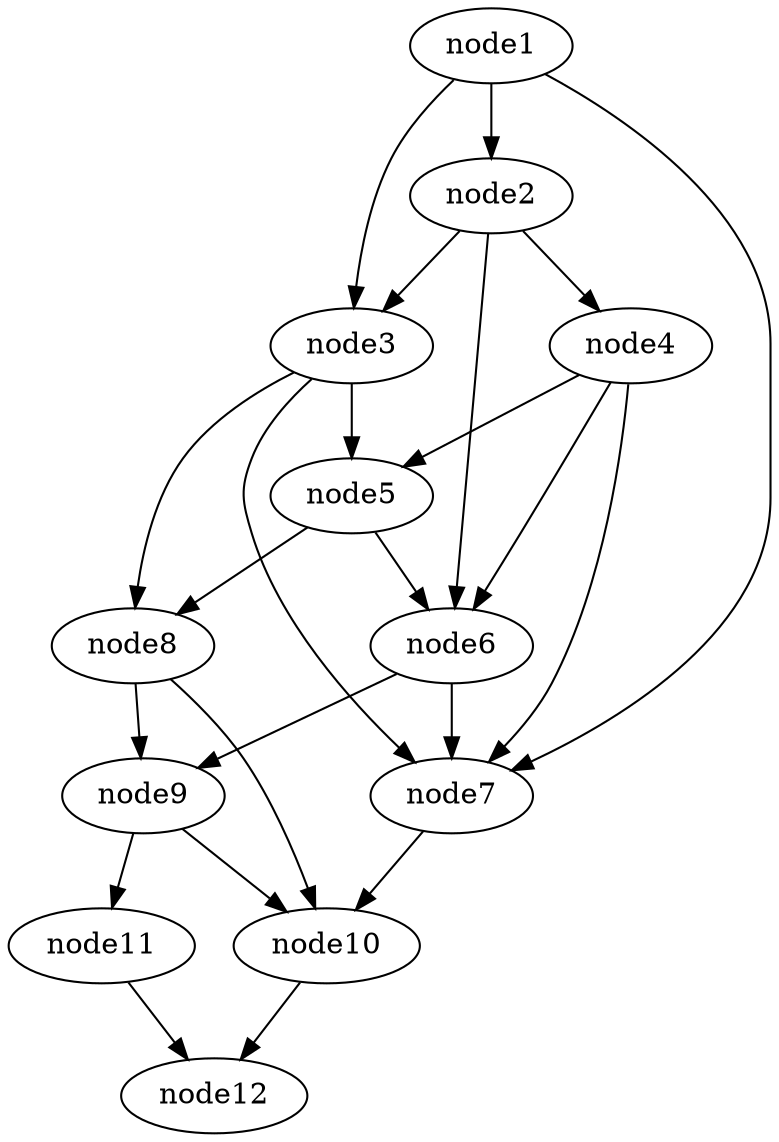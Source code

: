 digraph g{
	node12
	node11 -> node12
	node10 -> node12
	node9 -> node11
	node9 -> node10
	node8 -> node10
	node8 -> node9
	node7 -> node10
	node6 -> node9
	node6 -> node7
	node5 -> node8
	node5 -> node6
	node4 -> node7
	node4 -> node6
	node4 -> node5
	node3 -> node8
	node3 -> node7
	node3 -> node5
	node2 -> node6
	node2 -> node4
	node2 -> node3
	node1 -> node7
	node1 -> node3
	node1 -> node2
}
